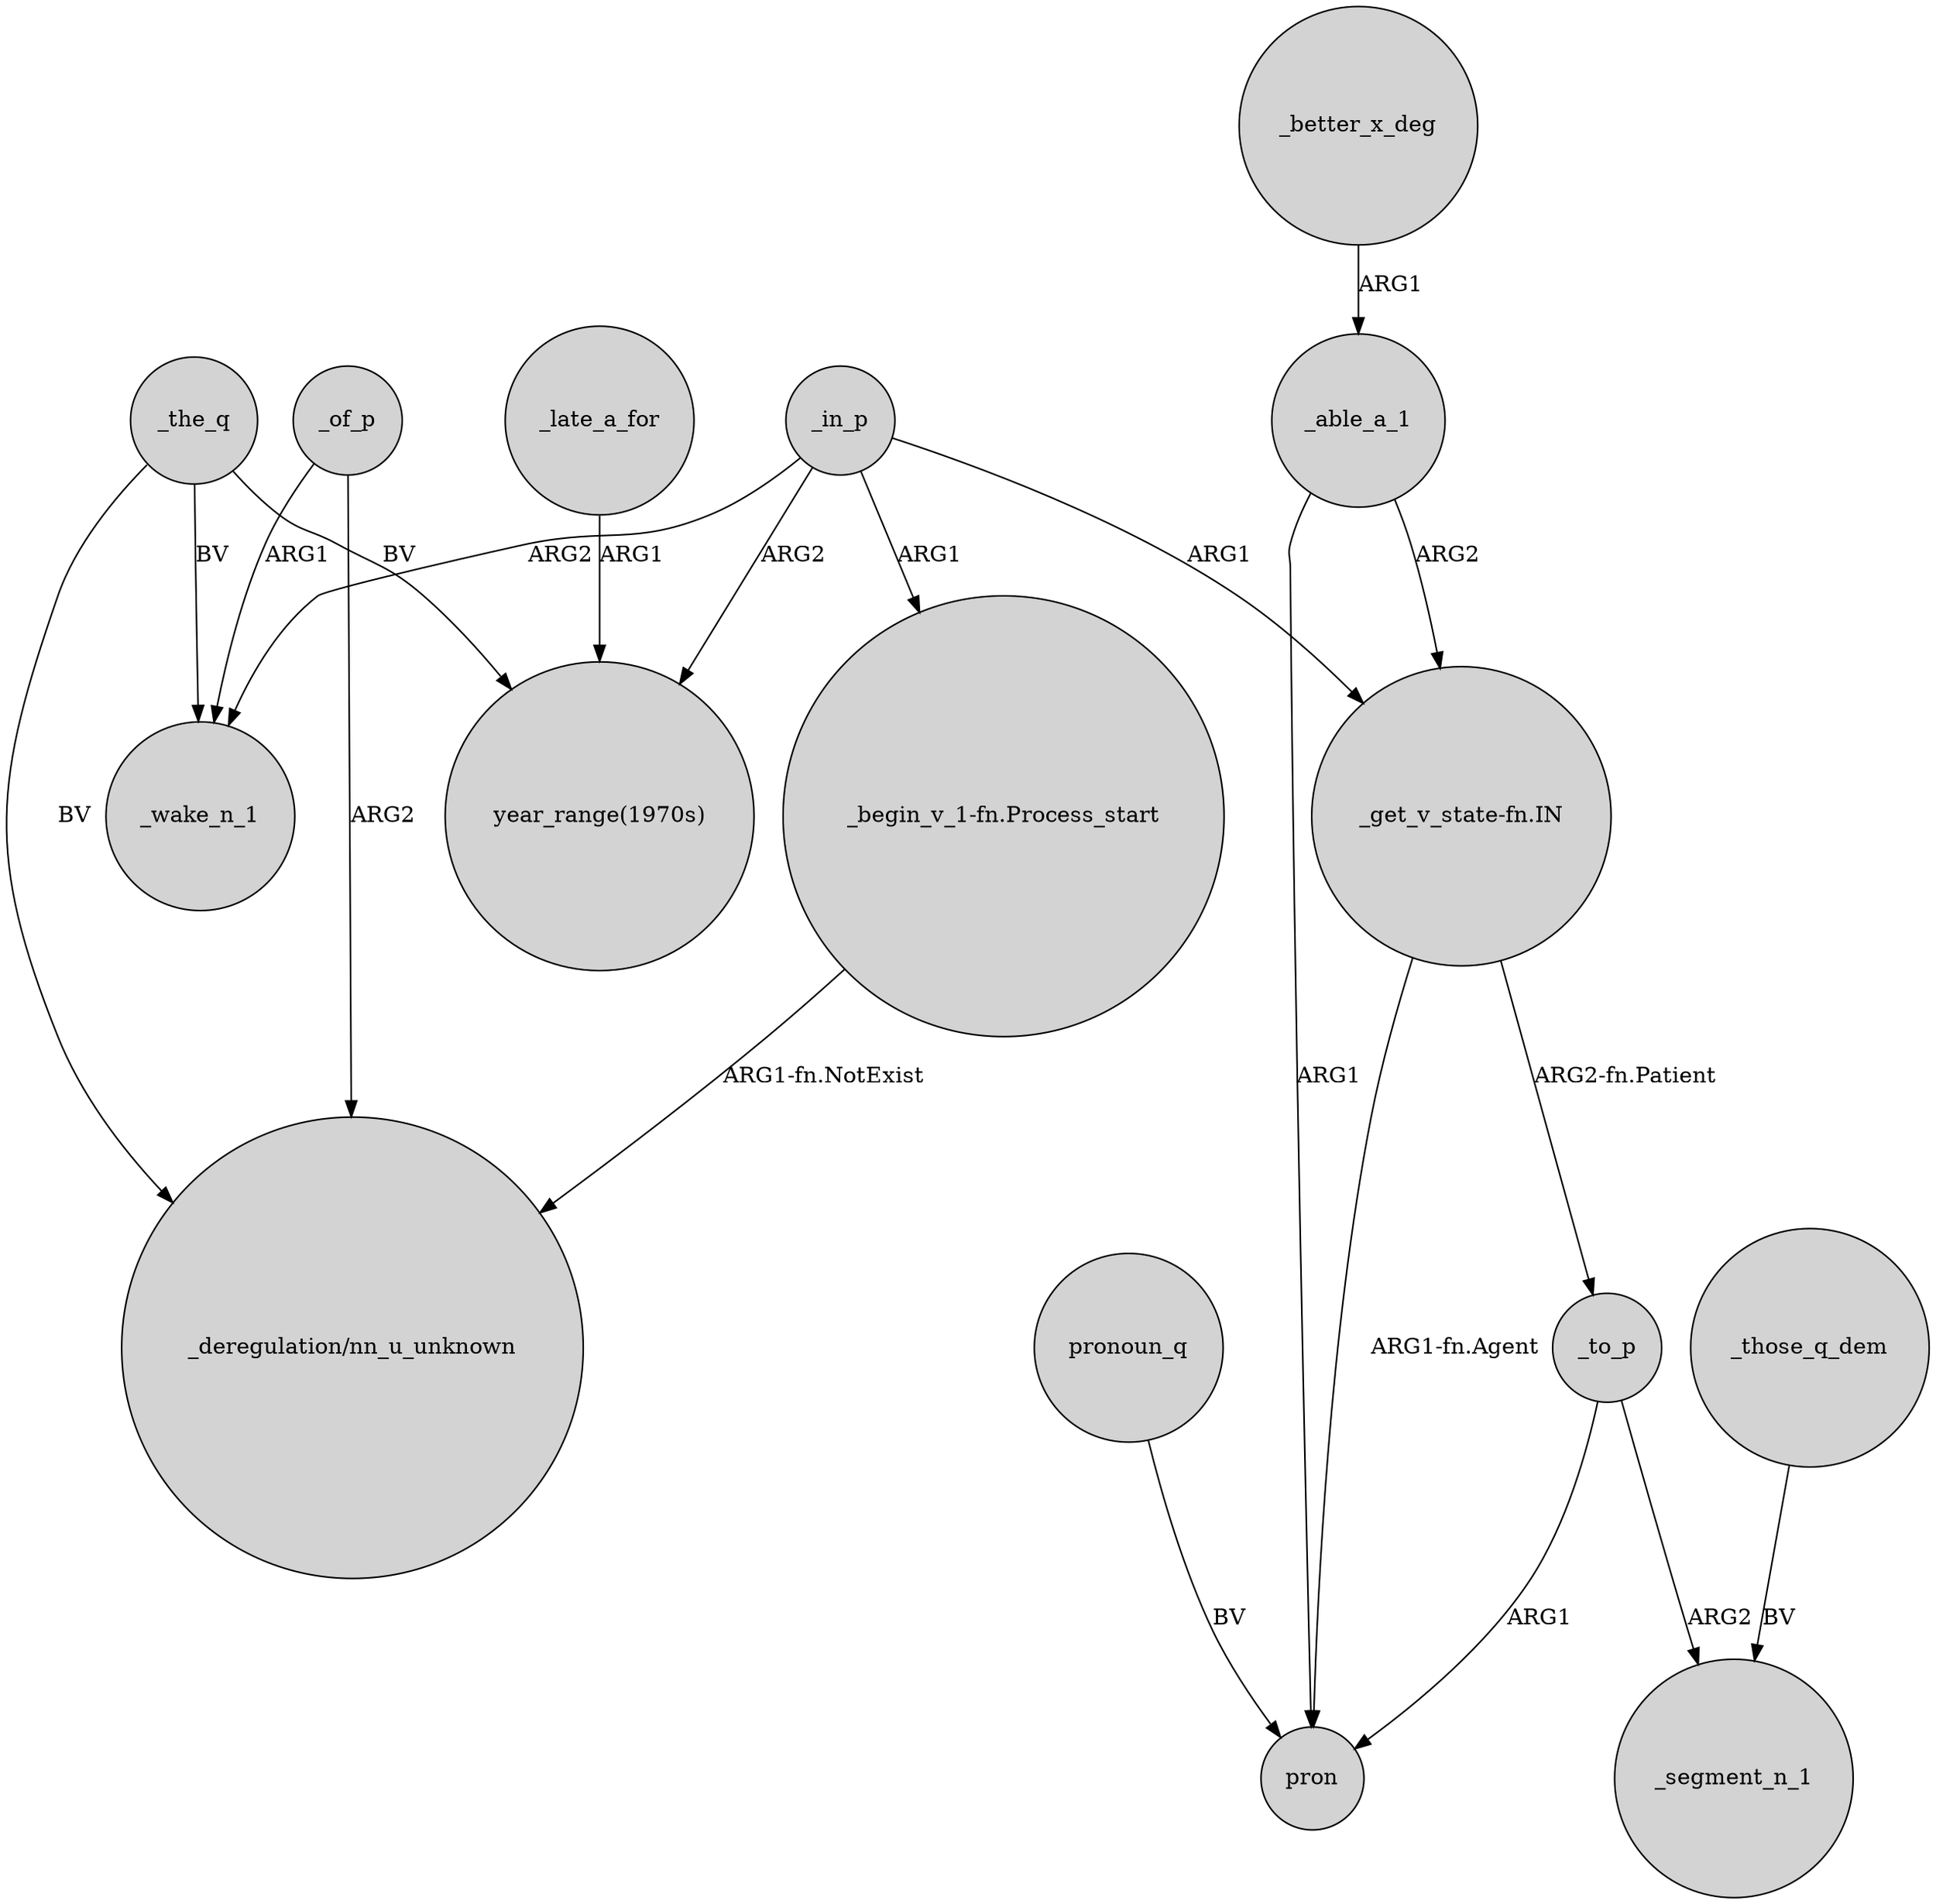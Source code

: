 digraph {
	node [shape=circle style=filled]
	"_begin_v_1-fn.Process_start" -> "_deregulation/nn_u_unknown" [label="ARG1-fn.NotExist"]
	_the_q -> _wake_n_1 [label=BV]
	_to_p -> pron [label=ARG1]
	_of_p -> "_deregulation/nn_u_unknown" [label=ARG2]
	"_get_v_state-fn.IN" -> _to_p [label="ARG2-fn.Patient"]
	_the_q -> "_deregulation/nn_u_unknown" [label=BV]
	_in_p -> "year_range(1970s)" [label=ARG2]
	_the_q -> "year_range(1970s)" [label=BV]
	_late_a_for -> "year_range(1970s)" [label=ARG1]
	pronoun_q -> pron [label=BV]
	_of_p -> _wake_n_1 [label=ARG1]
	_to_p -> _segment_n_1 [label=ARG2]
	_in_p -> _wake_n_1 [label=ARG2]
	_in_p -> "_get_v_state-fn.IN" [label=ARG1]
	_better_x_deg -> _able_a_1 [label=ARG1]
	_able_a_1 -> "_get_v_state-fn.IN" [label=ARG2]
	_those_q_dem -> _segment_n_1 [label=BV]
	_able_a_1 -> pron [label=ARG1]
	_in_p -> "_begin_v_1-fn.Process_start" [label=ARG1]
	"_get_v_state-fn.IN" -> pron [label="ARG1-fn.Agent"]
}
